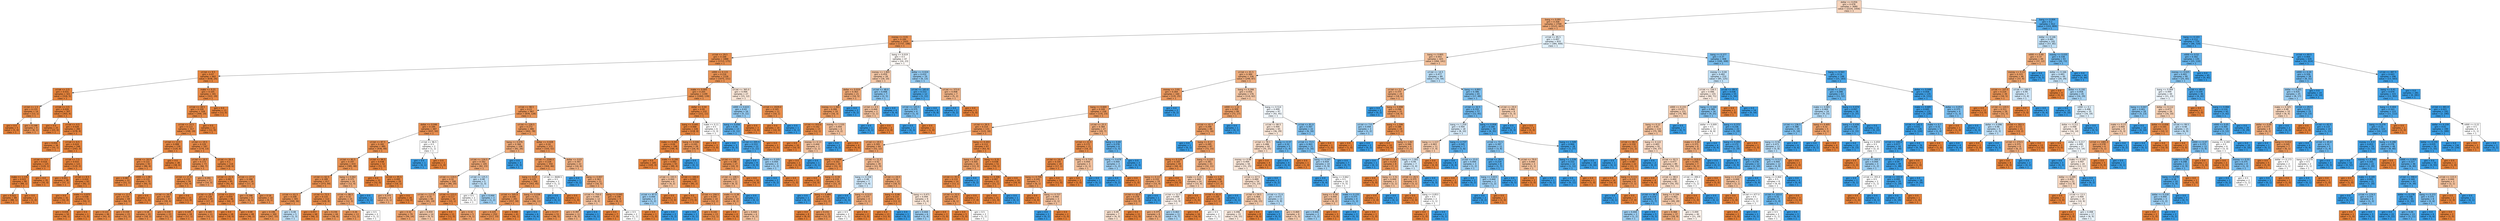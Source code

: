 digraph Tree {
node [shape=box, style="filled", color="black", fontname="helvetica"] ;
edge [fontname="helvetica"] ;
0 [label="dollar <= 0.056\ngini = 0.478\nsamples = 3680\nvalue = [2224, 1456]\nclass = 1", fillcolor="#f6d3bb"] ;
1 [label="bang <= 0.091\ngini = 0.358\nsamples = 2768\nvalue = [2121, 647]\nclass = 1", fillcolor="#eda775"] ;
0 -> 1 [labeldistance=2.5, labelangle=45, headlabel="True"] ;
2 [label="money <= 0.01\ngini = 0.184\nsamples = 1935\nvalue = [1737, 198]\nclass = 1", fillcolor="#e88f50"] ;
1 -> 2 ;
3 [label="crl.tot <= 29.5\ngini = 0.168\nsamples = 1888\nvalue = [1713, 175]\nclass = 1", fillcolor="#e88e4d"] ;
2 -> 3 ;
4 [label="crl.tot <= 9.5\ngini = 0.07\nsamples = 662\nvalue = [638, 24]\nclass = 1", fillcolor="#e68640"] ;
3 -> 4 ;
5 [label="crl.tot <= 2.5\ngini = 0.031\nsamples = 321\nvalue = [316, 5]\nclass = 1", fillcolor="#e5833c"] ;
4 -> 5 ;
6 [label="crl.tot <= 1.5\ngini = 0.133\nsamples = 14\nvalue = [13, 1]\nclass = 1", fillcolor="#e78b48"] ;
5 -> 6 ;
7 [label="gini = 0.0\nsamples = 5\nvalue = [5, 0]\nclass = 1", fillcolor="#e58139"] ;
6 -> 7 ;
8 [label="gini = 0.198\nsamples = 9\nvalue = [8, 1]\nclass = 1", fillcolor="#e89152"] ;
6 -> 8 ;
9 [label="crl.tot <= 3.5\ngini = 0.026\nsamples = 307\nvalue = [303, 4]\nclass = 1", fillcolor="#e5833c"] ;
5 -> 9 ;
10 [label="gini = 0.0\nsamples = 25\nvalue = [25, 0]\nclass = 1", fillcolor="#e58139"] ;
9 -> 10 ;
11 [label="crl.tot <= 4.5\ngini = 0.028\nsamples = 282\nvalue = [278, 4]\nclass = 1", fillcolor="#e5833c"] ;
9 -> 11 ;
12 [label="gini = 0.054\nsamples = 36\nvalue = [35, 1]\nclass = 1", fillcolor="#e6853f"] ;
11 -> 12 ;
13 [label="crl.tot <= 6.5\ngini = 0.024\nsamples = 246\nvalue = [243, 3]\nclass = 1", fillcolor="#e5833b"] ;
11 -> 13 ;
14 [label="crl.tot <= 5.5\ngini = 0.016\nsamples = 125\nvalue = [124, 1]\nclass = 1", fillcolor="#e5823b"] ;
13 -> 14 ;
15 [label="make <= 1.135\ngini = 0.022\nsamples = 90\nvalue = [89, 1]\nclass = 1", fillcolor="#e5823b"] ;
14 -> 15 ;
16 [label="gini = 0.022\nsamples = 89\nvalue = [88, 1]\nclass = 1", fillcolor="#e5823b"] ;
15 -> 16 ;
17 [label="gini = 0.0\nsamples = 1\nvalue = [1, 0]\nclass = 1", fillcolor="#e58139"] ;
15 -> 17 ;
18 [label="gini = 0.0\nsamples = 35\nvalue = [35, 0]\nclass = 1", fillcolor="#e58139"] ;
14 -> 18 ;
19 [label="crl.tot <= 7.5\ngini = 0.033\nsamples = 121\nvalue = [119, 2]\nclass = 1", fillcolor="#e5833c"] ;
13 -> 19 ;
20 [label="gini = 0.051\nsamples = 38\nvalue = [37, 1]\nclass = 1", fillcolor="#e6843e"] ;
19 -> 20 ;
21 [label="crl.tot <= 8.5\ngini = 0.024\nsamples = 83\nvalue = [82, 1]\nclass = 1", fillcolor="#e5833b"] ;
19 -> 21 ;
22 [label="gini = 0.0\nsamples = 32\nvalue = [32, 0]\nclass = 1", fillcolor="#e58139"] ;
21 -> 22 ;
23 [label="make <= 0.875\ngini = 0.038\nsamples = 51\nvalue = [50, 1]\nclass = 1", fillcolor="#e6843d"] ;
21 -> 23 ;
24 [label="gini = 0.039\nsamples = 50\nvalue = [49, 1]\nclass = 1", fillcolor="#e6843d"] ;
23 -> 24 ;
25 [label="gini = 0.0\nsamples = 1\nvalue = [1, 0]\nclass = 1", fillcolor="#e58139"] ;
23 -> 25 ;
26 [label="make <= 0.21\ngini = 0.105\nsamples = 341\nvalue = [322, 19]\nclass = 1", fillcolor="#e78845"] ;
4 -> 26 ;
27 [label="crl.tot <= 28.5\ngini = 0.109\nsamples = 328\nvalue = [309, 19]\nclass = 1", fillcolor="#e78945"] ;
26 -> 27 ;
28 [label="crl.tot <= 15.5\ngini = 0.113\nsamples = 317\nvalue = [298, 19]\nclass = 1", fillcolor="#e78946"] ;
27 -> 28 ;
29 [label="crl.tot <= 13.5\ngini = 0.088\nsamples = 130\nvalue = [124, 6]\nclass = 1", fillcolor="#e68743"] ;
28 -> 29 ;
30 [label="crl.tot <= 10.5\ngini = 0.122\nsamples = 92\nvalue = [86, 6]\nclass = 1", fillcolor="#e78a47"] ;
29 -> 30 ;
31 [label="gini = 0.087\nsamples = 22\nvalue = [21, 1]\nclass = 1", fillcolor="#e68742"] ;
30 -> 31 ;
32 [label="n000 <= 1.06\ngini = 0.133\nsamples = 70\nvalue = [65, 5]\nclass = 1", fillcolor="#e78b48"] ;
30 -> 32 ;
33 [label="crl.tot <= 12.5\ngini = 0.134\nsamples = 69\nvalue = [64, 5]\nclass = 1", fillcolor="#e78b48"] ;
32 -> 33 ;
34 [label="gini = 0.122\nsamples = 46\nvalue = [43, 3]\nclass = 1", fillcolor="#e78a47"] ;
33 -> 34 ;
35 [label="gini = 0.159\nsamples = 23\nvalue = [21, 2]\nclass = 1", fillcolor="#e78d4c"] ;
33 -> 35 ;
36 [label="gini = 0.0\nsamples = 1\nvalue = [1, 0]\nclass = 1", fillcolor="#e58139"] ;
32 -> 36 ;
37 [label="gini = 0.0\nsamples = 38\nvalue = [38, 0]\nclass = 1", fillcolor="#e58139"] ;
29 -> 37 ;
38 [label="crl.tot <= 19.5\ngini = 0.129\nsamples = 187\nvalue = [174, 13]\nclass = 1", fillcolor="#e78a48"] ;
28 -> 38 ;
39 [label="crl.tot <= 18.5\ngini = 0.173\nsamples = 73\nvalue = [66, 7]\nclass = 1", fillcolor="#e88e4e"] ;
38 -> 39 ;
40 [label="crl.tot <= 17.5\ngini = 0.133\nsamples = 56\nvalue = [52, 4]\nclass = 1", fillcolor="#e78b48"] ;
39 -> 40 ;
41 [label="crl.tot <= 16.5\ngini = 0.169\nsamples = 43\nvalue = [39, 4]\nclass = 1", fillcolor="#e88e4d"] ;
40 -> 41 ;
42 [label="gini = 0.18\nsamples = 20\nvalue = [18, 2]\nclass = 1", fillcolor="#e88f4f"] ;
41 -> 42 ;
43 [label="gini = 0.159\nsamples = 23\nvalue = [21, 2]\nclass = 1", fillcolor="#e78d4c"] ;
41 -> 43 ;
44 [label="gini = 0.0\nsamples = 13\nvalue = [13, 0]\nclass = 1", fillcolor="#e58139"] ;
40 -> 44 ;
45 [label="gini = 0.291\nsamples = 17\nvalue = [14, 3]\nclass = 1", fillcolor="#eb9c63"] ;
39 -> 45 ;
46 [label="crl.tot <= 26.5\ngini = 0.1\nsamples = 114\nvalue = [108, 6]\nclass = 1", fillcolor="#e68844"] ;
38 -> 46 ;
47 [label="crl.tot <= 21.5\ngini = 0.081\nsamples = 95\nvalue = [91, 4]\nclass = 1", fillcolor="#e68742"] ;
46 -> 47 ;
48 [label="crl.tot <= 20.5\ngini = 0.128\nsamples = 29\nvalue = [27, 2]\nclass = 1", fillcolor="#e78a48"] ;
47 -> 48 ;
49 [label="gini = 0.105\nsamples = 18\nvalue = [17, 1]\nclass = 1", fillcolor="#e78845"] ;
48 -> 49 ;
50 [label="gini = 0.165\nsamples = 11\nvalue = [10, 1]\nclass = 1", fillcolor="#e88e4d"] ;
48 -> 50 ;
51 [label="crl.tot <= 23.5\ngini = 0.059\nsamples = 66\nvalue = [64, 2]\nclass = 1", fillcolor="#e6853f"] ;
47 -> 51 ;
52 [label="gini = 0.0\nsamples = 18\nvalue = [18, 0]\nclass = 1", fillcolor="#e58139"] ;
51 -> 52 ;
53 [label="gini = 0.08\nsamples = 48\nvalue = [46, 2]\nclass = 1", fillcolor="#e68642"] ;
51 -> 53 ;
54 [label="crl.tot <= 27.5\ngini = 0.188\nsamples = 19\nvalue = [17, 2]\nclass = 1", fillcolor="#e89050"] ;
46 -> 54 ;
55 [label="gini = 0.198\nsamples = 9\nvalue = [8, 1]\nclass = 1", fillcolor="#e89152"] ;
54 -> 55 ;
56 [label="gini = 0.18\nsamples = 10\nvalue = [9, 1]\nclass = 1", fillcolor="#e88f4f"] ;
54 -> 56 ;
57 [label="gini = 0.0\nsamples = 11\nvalue = [11, 0]\nclass = 1", fillcolor="#e58139"] ;
27 -> 57 ;
58 [label="gini = 0.0\nsamples = 13\nvalue = [13, 0]\nclass = 1", fillcolor="#e58139"] ;
26 -> 58 ;
59 [label="n000 <= 0.115\ngini = 0.216\nsamples = 1226\nvalue = [1075, 151]\nclass = 1", fillcolor="#e99355"] ;
3 -> 59 ;
60 [label="make <= 0.005\ngini = 0.205\nsamples = 1199\nvalue = [1060, 139]\nclass = 1", fillcolor="#e89253"] ;
59 -> 60 ;
61 [label="crl.tot <= 98.5\ngini = 0.23\nsamples = 967\nvalue = [839, 128]\nclass = 1", fillcolor="#e99457"] ;
60 -> 61 ;
62 [label="dollar <= 0.046\ngini = 0.184\nsamples = 487\nvalue = [437, 50]\nclass = 1", fillcolor="#e88f50"] ;
61 -> 62 ;
63 [label="crl.tot <= 87.5\ngini = 0.182\nsamples = 485\nvalue = [436, 49]\nclass = 1", fillcolor="#e88f4f"] ;
62 -> 63 ;
64 [label="crl.tot <= 82.5\ngini = 0.197\nsamples = 433\nvalue = [385, 48]\nclass = 1", fillcolor="#e89152"] ;
63 -> 64 ;
65 [label="crl.tot <= 62.5\ngini = 0.189\nsamples = 417\nvalue = [373, 44]\nclass = 1", fillcolor="#e89050"] ;
64 -> 65 ;
66 [label="crl.tot <= 61.5\ngini = 0.208\nsamples = 305\nvalue = [269, 36]\nclass = 1", fillcolor="#e89253"] ;
65 -> 66 ;
67 [label="gini = 0.196\nsamples = 300\nvalue = [267, 33]\nclass = 1", fillcolor="#e89151"] ;
66 -> 67 ;
68 [label="gini = 0.48\nsamples = 5\nvalue = [2, 3]\nclass = 1", fillcolor="#bddef6"] ;
66 -> 68 ;
69 [label="crl.tot <= 73.5\ngini = 0.133\nsamples = 112\nvalue = [104, 8]\nclass = 1", fillcolor="#e78b48"] ;
65 -> 69 ;
70 [label="gini = 0.057\nsamples = 68\nvalue = [66, 2]\nclass = 1", fillcolor="#e6853f"] ;
69 -> 70 ;
71 [label="gini = 0.236\nsamples = 44\nvalue = [38, 6]\nclass = 1", fillcolor="#e99558"] ;
69 -> 71 ;
72 [label="bang <= 0.062\ngini = 0.375\nsamples = 16\nvalue = [12, 4]\nclass = 1", fillcolor="#eeab7b"] ;
64 -> 72 ;
73 [label="crl.tot <= 86.5\ngini = 0.32\nsamples = 15\nvalue = [12, 3]\nclass = 1", fillcolor="#eca06a"] ;
72 -> 73 ;
74 [label="gini = 0.26\nsamples = 13\nvalue = [11, 2]\nclass = 1", fillcolor="#ea985d"] ;
73 -> 74 ;
75 [label="gini = 0.5\nsamples = 2\nvalue = [1, 1]\nclass = 1", fillcolor="#ffffff"] ;
73 -> 75 ;
76 [label="gini = 0.0\nsamples = 1\nvalue = [0, 1]\nclass = 1", fillcolor="#399de5"] ;
72 -> 76 ;
77 [label="crl.tot <= 94.5\ngini = 0.038\nsamples = 52\nvalue = [51, 1]\nclass = 1", fillcolor="#e6833d"] ;
63 -> 77 ;
78 [label="gini = 0.0\nsamples = 32\nvalue = [32, 0]\nclass = 1", fillcolor="#e58139"] ;
77 -> 78 ;
79 [label="crl.tot <= 95.5\ngini = 0.095\nsamples = 20\nvalue = [19, 1]\nclass = 1", fillcolor="#e68843"] ;
77 -> 79 ;
80 [label="gini = 0.375\nsamples = 4\nvalue = [3, 1]\nclass = 1", fillcolor="#eeab7b"] ;
79 -> 80 ;
81 [label="gini = 0.0\nsamples = 16\nvalue = [16, 0]\nclass = 1", fillcolor="#e58139"] ;
79 -> 81 ;
82 [label="crl.tot <= 96.5\ngini = 0.5\nsamples = 2\nvalue = [1, 1]\nclass = 1", fillcolor="#ffffff"] ;
62 -> 82 ;
83 [label="gini = 0.0\nsamples = 1\nvalue = [0, 1]\nclass = 1", fillcolor="#399de5"] ;
82 -> 83 ;
84 [label="gini = 0.0\nsamples = 1\nvalue = [1, 0]\nclass = 1", fillcolor="#e58139"] ;
82 -> 84 ;
85 [label="crl.tot <= 126.5\ngini = 0.272\nsamples = 480\nvalue = [402, 78]\nclass = 1", fillcolor="#ea995f"] ;
61 -> 85 ;
86 [label="bang <= 0.076\ngini = 0.366\nsamples = 108\nvalue = [82, 26]\nclass = 1", fillcolor="#eda978"] ;
85 -> 86 ;
87 [label="crl.tot <= 124.5\ngini = 0.342\nsamples = 105\nvalue = [82, 23]\nclass = 1", fillcolor="#eca471"] ;
86 -> 87 ;
88 [label="crl.tot <= 119.5\ngini = 0.32\nsamples = 100\nvalue = [80, 20]\nclass = 1", fillcolor="#eca06a"] ;
87 -> 88 ;
89 [label="crl.tot <= 117.5\ngini = 0.35\nsamples = 84\nvalue = [65, 19]\nclass = 1", fillcolor="#eda673"] ;
88 -> 89 ;
90 [label="gini = 0.32\nsamples = 70\nvalue = [56, 14]\nclass = 1", fillcolor="#eca06a"] ;
89 -> 90 ;
91 [label="gini = 0.459\nsamples = 14\nvalue = [9, 5]\nclass = 1", fillcolor="#f3c7a7"] ;
89 -> 91 ;
92 [label="crl.tot <= 123.5\ngini = 0.117\nsamples = 16\nvalue = [15, 1]\nclass = 1", fillcolor="#e78946"] ;
88 -> 92 ;
93 [label="gini = 0.0\nsamples = 11\nvalue = [11, 0]\nclass = 1", fillcolor="#e58139"] ;
92 -> 93 ;
94 [label="gini = 0.32\nsamples = 5\nvalue = [4, 1]\nclass = 1", fillcolor="#eca06a"] ;
92 -> 94 ;
95 [label="crl.tot <= 125.5\ngini = 0.48\nsamples = 5\nvalue = [2, 3]\nclass = 1", fillcolor="#bddef6"] ;
87 -> 95 ;
96 [label="gini = 0.5\nsamples = 2\nvalue = [1, 1]\nclass = 1", fillcolor="#ffffff"] ;
95 -> 96 ;
97 [label="gini = 0.444\nsamples = 3\nvalue = [1, 2]\nclass = 1", fillcolor="#9ccef2"] ;
95 -> 97 ;
98 [label="gini = 0.0\nsamples = 3\nvalue = [0, 3]\nclass = 1", fillcolor="#399de5"] ;
86 -> 98 ;
99 [label="dollar <= 0.028\ngini = 0.24\nsamples = 372\nvalue = [320, 52]\nclass = 1", fillcolor="#e99559"] ;
85 -> 99 ;
100 [label="crl.tot <= 2590.5\ngini = 0.228\nsamples = 350\nvalue = [304, 46]\nclass = 1", fillcolor="#e99457"] ;
99 -> 100 ;
101 [label="bang <= 0.03\ngini = 0.225\nsamples = 348\nvalue = [303, 45]\nclass = 1", fillcolor="#e99456"] ;
100 -> 101 ;
102 [label="crl.tot <= 505.0\ngini = 0.206\nsamples = 291\nvalue = [257, 34]\nclass = 1", fillcolor="#e89253"] ;
101 -> 102 ;
103 [label="gini = 0.229\nsamples = 250\nvalue = [217, 33]\nclass = 1", fillcolor="#e99457"] ;
102 -> 103 ;
104 [label="gini = 0.048\nsamples = 41\nvalue = [40, 1]\nclass = 1", fillcolor="#e6843e"] ;
102 -> 104 ;
105 [label="bang <= 0.038\ngini = 0.311\nsamples = 57\nvalue = [46, 11]\nclass = 1", fillcolor="#eb9f68"] ;
101 -> 105 ;
106 [label="gini = 0.0\nsamples = 6\nvalue = [0, 6]\nclass = 1", fillcolor="#399de5"] ;
105 -> 106 ;
107 [label="gini = 0.177\nsamples = 51\nvalue = [46, 5]\nclass = 1", fillcolor="#e88f4f"] ;
105 -> 107 ;
108 [label="crl.tot <= 4608.5\ngini = 0.5\nsamples = 2\nvalue = [1, 1]\nclass = 1", fillcolor="#ffffff"] ;
100 -> 108 ;
109 [label="gini = 0.0\nsamples = 1\nvalue = [0, 1]\nclass = 1", fillcolor="#399de5"] ;
108 -> 109 ;
110 [label="gini = 0.0\nsamples = 1\nvalue = [1, 0]\nclass = 1", fillcolor="#e58139"] ;
108 -> 110 ;
111 [label="dollar <= 0.03\ngini = 0.397\nsamples = 22\nvalue = [16, 6]\nclass = 1", fillcolor="#efb083"] ;
99 -> 111 ;
112 [label="gini = 0.0\nsamples = 1\nvalue = [0, 1]\nclass = 1", fillcolor="#399de5"] ;
111 -> 112 ;
113 [label="bang <= 0.007\ngini = 0.363\nsamples = 21\nvalue = [16, 5]\nclass = 1", fillcolor="#eda877"] ;
111 -> 113 ;
114 [label="crl.tot <= 750.0\ngini = 0.444\nsamples = 12\nvalue = [8, 4]\nclass = 1", fillcolor="#f2c09c"] ;
113 -> 114 ;
115 [label="gini = 0.397\nsamples = 11\nvalue = [8, 3]\nclass = 1", fillcolor="#efb083"] ;
114 -> 115 ;
116 [label="gini = 0.0\nsamples = 1\nvalue = [0, 1]\nclass = 1", fillcolor="#399de5"] ;
114 -> 116 ;
117 [label="bang <= 0.045\ngini = 0.198\nsamples = 9\nvalue = [8, 1]\nclass = 1", fillcolor="#e89152"] ;
113 -> 117 ;
118 [label="gini = 0.0\nsamples = 7\nvalue = [7, 0]\nclass = 1", fillcolor="#e58139"] ;
117 -> 118 ;
119 [label="gini = 0.5\nsamples = 2\nvalue = [1, 1]\nclass = 1", fillcolor="#ffffff"] ;
117 -> 119 ;
120 [label="dollar <= 0.04\ngini = 0.09\nsamples = 232\nvalue = [221, 11]\nclass = 1", fillcolor="#e68743"] ;
60 -> 120 ;
121 [label="bang <= 0.045\ngini = 0.068\nsamples = 226\nvalue = [218, 8]\nclass = 1", fillcolor="#e68640"] ;
120 -> 121 ;
122 [label="make <= 0.265\ngini = 0.04\nsamples = 198\nvalue = [194, 4]\nclass = 1", fillcolor="#e6843d"] ;
121 -> 122 ;
123 [label="gini = 0.0\nsamples = 105\nvalue = [105, 0]\nclass = 1", fillcolor="#e58139"] ;
122 -> 123 ;
124 [label="make <= 0.295\ngini = 0.082\nsamples = 93\nvalue = [89, 4]\nclass = 1", fillcolor="#e68742"] ;
122 -> 124 ;
125 [label="crl.tot <= 193.5\ngini = 0.444\nsamples = 6\nvalue = [4, 2]\nclass = 1", fillcolor="#f2c09c"] ;
124 -> 125 ;
126 [label="crl.tot <= 87.0\ngini = 0.444\nsamples = 3\nvalue = [1, 2]\nclass = 1", fillcolor="#9ccef2"] ;
125 -> 126 ;
127 [label="gini = 0.0\nsamples = 1\nvalue = [1, 0]\nclass = 1", fillcolor="#e58139"] ;
126 -> 127 ;
128 [label="gini = 0.0\nsamples = 2\nvalue = [0, 2]\nclass = 1", fillcolor="#399de5"] ;
126 -> 128 ;
129 [label="gini = 0.0\nsamples = 3\nvalue = [3, 0]\nclass = 1", fillcolor="#e58139"] ;
125 -> 129 ;
130 [label="crl.tot <= 184.0\ngini = 0.045\nsamples = 87\nvalue = [85, 2]\nclass = 1", fillcolor="#e6843e"] ;
124 -> 130 ;
131 [label="gini = 0.0\nsamples = 73\nvalue = [73, 0]\nclass = 1", fillcolor="#e58139"] ;
130 -> 131 ;
132 [label="crl.tot <= 194.5\ngini = 0.245\nsamples = 14\nvalue = [12, 2]\nclass = 1", fillcolor="#e9965a"] ;
130 -> 132 ;
133 [label="gini = 0.0\nsamples = 1\nvalue = [0, 1]\nclass = 1", fillcolor="#399de5"] ;
132 -> 133 ;
134 [label="gini = 0.142\nsamples = 13\nvalue = [12, 1]\nclass = 1", fillcolor="#e78c49"] ;
132 -> 134 ;
135 [label="bang <= 0.046\ngini = 0.245\nsamples = 28\nvalue = [24, 4]\nclass = 1", fillcolor="#e9965a"] ;
121 -> 135 ;
136 [label="gini = 0.0\nsamples = 1\nvalue = [0, 1]\nclass = 1", fillcolor="#399de5"] ;
135 -> 136 ;
137 [label="crl.tot <= 111.0\ngini = 0.198\nsamples = 27\nvalue = [24, 3]\nclass = 1", fillcolor="#e89152"] ;
135 -> 137 ;
138 [label="crl.tot <= 108.5\ngini = 0.397\nsamples = 11\nvalue = [8, 3]\nclass = 1", fillcolor="#efb083"] ;
137 -> 138 ;
139 [label="make <= 0.38\ngini = 0.32\nsamples = 10\nvalue = [8, 2]\nclass = 1", fillcolor="#eca06a"] ;
138 -> 139 ;
140 [label="gini = 0.0\nsamples = 4\nvalue = [4, 0]\nclass = 1", fillcolor="#e58139"] ;
139 -> 140 ;
141 [label="gini = 0.444\nsamples = 6\nvalue = [4, 2]\nclass = 1", fillcolor="#f2c09c"] ;
139 -> 141 ;
142 [label="gini = 0.0\nsamples = 1\nvalue = [0, 1]\nclass = 1", fillcolor="#399de5"] ;
138 -> 142 ;
143 [label="gini = 0.0\nsamples = 16\nvalue = [16, 0]\nclass = 1", fillcolor="#e58139"] ;
137 -> 143 ;
144 [label="make <= 0.11\ngini = 0.5\nsamples = 6\nvalue = [3, 3]\nclass = 1", fillcolor="#ffffff"] ;
120 -> 144 ;
145 [label="gini = 0.0\nsamples = 3\nvalue = [3, 0]\nclass = 1", fillcolor="#e58139"] ;
144 -> 145 ;
146 [label="gini = 0.0\nsamples = 3\nvalue = [0, 3]\nclass = 1", fillcolor="#399de5"] ;
144 -> 146 ;
147 [label="crl.tot <= 365.0\ngini = 0.494\nsamples = 27\nvalue = [15, 12]\nclass = 1", fillcolor="#fae6d7"] ;
59 -> 147 ;
148 [label="n000 <= 0.615\ngini = 0.43\nsamples = 16\nvalue = [5, 11]\nclass = 1", fillcolor="#93caf1"] ;
147 -> 148 ;
149 [label="bang <= 0.056\ngini = 0.26\nsamples = 13\nvalue = [2, 11]\nclass = 1", fillcolor="#5dafea"] ;
148 -> 149 ;
150 [label="crl.tot <= 205.5\ngini = 0.153\nsamples = 12\nvalue = [1, 11]\nclass = 1", fillcolor="#4ba6e7"] ;
149 -> 150 ;
151 [label="gini = 0.0\nsamples = 9\nvalue = [0, 9]\nclass = 1", fillcolor="#399de5"] ;
150 -> 151 ;
152 [label="n000 <= 0.205\ngini = 0.444\nsamples = 3\nvalue = [1, 2]\nclass = 1", fillcolor="#9ccef2"] ;
150 -> 152 ;
153 [label="gini = 0.0\nsamples = 2\nvalue = [0, 2]\nclass = 1", fillcolor="#399de5"] ;
152 -> 153 ;
154 [label="gini = 0.0\nsamples = 1\nvalue = [1, 0]\nclass = 1", fillcolor="#e58139"] ;
152 -> 154 ;
155 [label="gini = 0.0\nsamples = 1\nvalue = [1, 0]\nclass = 1", fillcolor="#e58139"] ;
149 -> 155 ;
156 [label="gini = 0.0\nsamples = 3\nvalue = [3, 0]\nclass = 1", fillcolor="#e58139"] ;
148 -> 156 ;
157 [label="crl.tot <= 2029.0\ngini = 0.165\nsamples = 11\nvalue = [10, 1]\nclass = 1", fillcolor="#e88e4d"] ;
147 -> 157 ;
158 [label="gini = 0.0\nsamples = 10\nvalue = [10, 0]\nclass = 1", fillcolor="#e58139"] ;
157 -> 158 ;
159 [label="gini = 0.0\nsamples = 1\nvalue = [0, 1]\nclass = 1", fillcolor="#399de5"] ;
157 -> 159 ;
160 [label="bang <= 0.019\ngini = 0.5\nsamples = 47\nvalue = [24, 23]\nclass = 1", fillcolor="#fefaf7"] ;
2 -> 160 ;
161 [label="money <= 1.805\ngini = 0.459\nsamples = 28\nvalue = [18, 10]\nclass = 1", fillcolor="#f3c7a7"] ;
160 -> 161 ;
162 [label="dollar <= 0.019\ngini = 0.363\nsamples = 21\nvalue = [16, 5]\nclass = 1", fillcolor="#eda877"] ;
161 -> 162 ;
163 [label="money <= 1.365\ngini = 0.266\nsamples = 19\nvalue = [16, 3]\nclass = 1", fillcolor="#ea995e"] ;
162 -> 163 ;
164 [label="crl.tot <= 933.0\ngini = 0.142\nsamples = 13\nvalue = [12, 1]\nclass = 1", fillcolor="#e78c49"] ;
163 -> 164 ;
165 [label="gini = 0.0\nsamples = 10\nvalue = [10, 0]\nclass = 1", fillcolor="#e58139"] ;
164 -> 165 ;
166 [label="money <= 0.13\ngini = 0.444\nsamples = 3\nvalue = [2, 1]\nclass = 1", fillcolor="#f2c09c"] ;
164 -> 166 ;
167 [label="gini = 0.0\nsamples = 2\nvalue = [2, 0]\nclass = 1", fillcolor="#e58139"] ;
166 -> 167 ;
168 [label="gini = 0.0\nsamples = 1\nvalue = [0, 1]\nclass = 1", fillcolor="#399de5"] ;
166 -> 168 ;
169 [label="money <= 1.535\ngini = 0.444\nsamples = 6\nvalue = [4, 2]\nclass = 1", fillcolor="#f2c09c"] ;
163 -> 169 ;
170 [label="gini = 0.0\nsamples = 2\nvalue = [0, 2]\nclass = 1", fillcolor="#399de5"] ;
169 -> 170 ;
171 [label="gini = 0.0\nsamples = 4\nvalue = [4, 0]\nclass = 1", fillcolor="#e58139"] ;
169 -> 171 ;
172 [label="gini = 0.0\nsamples = 2\nvalue = [0, 2]\nclass = 1", fillcolor="#399de5"] ;
162 -> 172 ;
173 [label="crl.tot <= 48.0\ngini = 0.408\nsamples = 7\nvalue = [2, 5]\nclass = 1", fillcolor="#88c4ef"] ;
161 -> 173 ;
174 [label="crl.tot <= 4.5\ngini = 0.444\nsamples = 3\nvalue = [2, 1]\nclass = 1", fillcolor="#f2c09c"] ;
173 -> 174 ;
175 [label="gini = 0.0\nsamples = 1\nvalue = [0, 1]\nclass = 1", fillcolor="#399de5"] ;
174 -> 175 ;
176 [label="gini = 0.0\nsamples = 2\nvalue = [2, 0]\nclass = 1", fillcolor="#e58139"] ;
174 -> 176 ;
177 [label="gini = 0.0\nsamples = 4\nvalue = [0, 4]\nclass = 1", fillcolor="#399de5"] ;
173 -> 177 ;
178 [label="dollar <= 0.024\ngini = 0.432\nsamples = 19\nvalue = [6, 13]\nclass = 1", fillcolor="#94caf1"] ;
160 -> 178 ;
179 [label="crl.tot <= 183.0\ngini = 0.153\nsamples = 12\nvalue = [1, 11]\nclass = 1", fillcolor="#4ba6e7"] ;
178 -> 179 ;
180 [label="crl.tot <= 143.5\ngini = 0.375\nsamples = 4\nvalue = [1, 3]\nclass = 1", fillcolor="#7bbeee"] ;
179 -> 180 ;
181 [label="gini = 0.0\nsamples = 3\nvalue = [0, 3]\nclass = 1", fillcolor="#399de5"] ;
180 -> 181 ;
182 [label="gini = 0.0\nsamples = 1\nvalue = [1, 0]\nclass = 1", fillcolor="#e58139"] ;
180 -> 182 ;
183 [label="gini = 0.0\nsamples = 8\nvalue = [0, 8]\nclass = 1", fillcolor="#399de5"] ;
179 -> 183 ;
184 [label="crl.tot <= 373.0\ngini = 0.408\nsamples = 7\nvalue = [5, 2]\nclass = 1", fillcolor="#efb388"] ;
178 -> 184 ;
185 [label="gini = 0.0\nsamples = 2\nvalue = [0, 2]\nclass = 1", fillcolor="#399de5"] ;
184 -> 185 ;
186 [label="gini = 0.0\nsamples = 5\nvalue = [5, 0]\nclass = 1", fillcolor="#e58139"] ;
184 -> 186 ;
187 [label="crl.tot <= 85.5\ngini = 0.497\nsamples = 833\nvalue = [384, 449]\nclass = 1", fillcolor="#e2f1fb"] ;
1 -> 187 ;
188 [label="bang <= 0.805\ngini = 0.443\nsamples = 425\nvalue = [284, 141]\nclass = 1", fillcolor="#f2c09b"] ;
187 -> 188 ;
189 [label="crl.tot <= 41.5\ngini = 0.384\nsamples = 336\nvalue = [249, 87]\nclass = 1", fillcolor="#eead7e"] ;
188 -> 189 ;
190 [label="money <= 3.91\ngini = 0.264\nsamples = 160\nvalue = [135, 25]\nclass = 1", fillcolor="#ea985e"] ;
189 -> 190 ;
191 [label="bang <= 0.669\ngini = 0.249\nsamples = 158\nvalue = [135, 23]\nclass = 1", fillcolor="#e9965b"] ;
190 -> 191 ;
192 [label="crl.tot <= 26.5\ngini = 0.214\nsamples = 131\nvalue = [115, 16]\nclass = 1", fillcolor="#e99355"] ;
191 -> 192 ;
193 [label="crl.tot <= 19.5\ngini = 0.305\nsamples = 64\nvalue = [52, 12]\nclass = 1", fillcolor="#eb9e67"] ;
192 -> 193 ;
194 [label="bang <= 0.309\ngini = 0.161\nsamples = 34\nvalue = [31, 3]\nclass = 1", fillcolor="#e88d4c"] ;
193 -> 194 ;
195 [label="gini = 0.0\nsamples = 10\nvalue = [10, 0]\nclass = 1", fillcolor="#e58139"] ;
194 -> 195 ;
196 [label="bang <= 0.34\ngini = 0.219\nsamples = 24\nvalue = [21, 3]\nclass = 1", fillcolor="#e99355"] ;
194 -> 196 ;
197 [label="gini = 0.0\nsamples = 1\nvalue = [0, 1]\nclass = 1", fillcolor="#399de5"] ;
196 -> 197 ;
198 [label="bang <= 0.484\ngini = 0.159\nsamples = 23\nvalue = [21, 2]\nclass = 1", fillcolor="#e78d4c"] ;
196 -> 198 ;
199 [label="gini = 0.0\nsamples = 8\nvalue = [8, 0]\nclass = 1", fillcolor="#e58139"] ;
198 -> 199 ;
200 [label="gini = 0.231\nsamples = 15\nvalue = [13, 2]\nclass = 1", fillcolor="#e99457"] ;
198 -> 200 ;
201 [label="crl.tot <= 21.5\ngini = 0.42\nsamples = 30\nvalue = [21, 9]\nclass = 1", fillcolor="#f0b78e"] ;
193 -> 201 ;
202 [label="bang <= 0.334\ngini = 0.49\nsamples = 7\nvalue = [3, 4]\nclass = 1", fillcolor="#cee6f8"] ;
201 -> 202 ;
203 [label="gini = 0.0\nsamples = 3\nvalue = [0, 3]\nclass = 1", fillcolor="#399de5"] ;
202 -> 203 ;
204 [label="bang <= 0.513\ngini = 0.375\nsamples = 4\nvalue = [3, 1]\nclass = 1", fillcolor="#eeab7b"] ;
202 -> 204 ;
205 [label="gini = 0.5\nsamples = 2\nvalue = [1, 1]\nclass = 1", fillcolor="#ffffff"] ;
204 -> 205 ;
206 [label="gini = 0.0\nsamples = 2\nvalue = [2, 0]\nclass = 1", fillcolor="#e58139"] ;
204 -> 206 ;
207 [label="crl.tot <= 24.5\ngini = 0.34\nsamples = 23\nvalue = [18, 5]\nclass = 1", fillcolor="#eca470"] ;
201 -> 207 ;
208 [label="bang <= 0.46\ngini = 0.133\nsamples = 14\nvalue = [13, 1]\nclass = 1", fillcolor="#e78b48"] ;
207 -> 208 ;
209 [label="gini = 0.0\nsamples = 13\nvalue = [13, 0]\nclass = 1", fillcolor="#e58139"] ;
208 -> 209 ;
210 [label="gini = 0.0\nsamples = 1\nvalue = [0, 1]\nclass = 1", fillcolor="#399de5"] ;
208 -> 210 ;
211 [label="bang <= 0.471\ngini = 0.494\nsamples = 9\nvalue = [5, 4]\nclass = 1", fillcolor="#fae6d7"] ;
207 -> 211 ;
212 [label="gini = 0.444\nsamples = 6\nvalue = [2, 4]\nclass = 1", fillcolor="#9ccef2"] ;
211 -> 212 ;
213 [label="gini = 0.0\nsamples = 3\nvalue = [3, 0]\nclass = 1", fillcolor="#e58139"] ;
211 -> 213 ;
214 [label="bang <= 0.203\ngini = 0.112\nsamples = 67\nvalue = [63, 4]\nclass = 1", fillcolor="#e78946"] ;
192 -> 214 ;
215 [label="bang <= 0.19\ngini = 0.305\nsamples = 16\nvalue = [13, 3]\nclass = 1", fillcolor="#eb9e67"] ;
214 -> 215 ;
216 [label="crl.tot <= 35.5\ngini = 0.133\nsamples = 14\nvalue = [13, 1]\nclass = 1", fillcolor="#e78b48"] ;
215 -> 216 ;
217 [label="crl.tot <= 33.5\ngini = 0.245\nsamples = 7\nvalue = [6, 1]\nclass = 1", fillcolor="#e9965a"] ;
216 -> 217 ;
218 [label="gini = 0.0\nsamples = 5\nvalue = [5, 0]\nclass = 1", fillcolor="#e58139"] ;
217 -> 218 ;
219 [label="gini = 0.5\nsamples = 2\nvalue = [1, 1]\nclass = 1", fillcolor="#ffffff"] ;
217 -> 219 ;
220 [label="gini = 0.0\nsamples = 7\nvalue = [7, 0]\nclass = 1", fillcolor="#e58139"] ;
216 -> 220 ;
221 [label="gini = 0.0\nsamples = 2\nvalue = [0, 2]\nclass = 1", fillcolor="#399de5"] ;
215 -> 221 ;
222 [label="bang <= 0.31\ngini = 0.038\nsamples = 51\nvalue = [50, 1]\nclass = 1", fillcolor="#e6843d"] ;
214 -> 222 ;
223 [label="bang <= 0.306\ngini = 0.087\nsamples = 22\nvalue = [21, 1]\nclass = 1", fillcolor="#e68742"] ;
222 -> 223 ;
224 [label="gini = 0.0\nsamples = 21\nvalue = [21, 0]\nclass = 1", fillcolor="#e58139"] ;
223 -> 224 ;
225 [label="gini = 0.0\nsamples = 1\nvalue = [0, 1]\nclass = 1", fillcolor="#399de5"] ;
223 -> 225 ;
226 [label="gini = 0.0\nsamples = 29\nvalue = [29, 0]\nclass = 1", fillcolor="#e58139"] ;
222 -> 226 ;
227 [label="crl.tot <= 25.5\ngini = 0.384\nsamples = 27\nvalue = [20, 7]\nclass = 1", fillcolor="#eead7e"] ;
191 -> 227 ;
228 [label="crl.tot <= 22.5\ngini = 0.172\nsamples = 21\nvalue = [19, 2]\nclass = 1", fillcolor="#e88e4e"] ;
227 -> 228 ;
229 [label="crl.tot <= 14.0\ngini = 0.105\nsamples = 18\nvalue = [17, 1]\nclass = 1", fillcolor="#e78845"] ;
228 -> 229 ;
230 [label="bang <= 0.709\ngini = 0.245\nsamples = 7\nvalue = [6, 1]\nclass = 1", fillcolor="#e9965a"] ;
229 -> 230 ;
231 [label="gini = 0.0\nsamples = 4\nvalue = [4, 0]\nclass = 1", fillcolor="#e58139"] ;
230 -> 231 ;
232 [label="bang <= 0.727\ngini = 0.444\nsamples = 3\nvalue = [2, 1]\nclass = 1", fillcolor="#f2c09c"] ;
230 -> 232 ;
233 [label="gini = 0.0\nsamples = 1\nvalue = [0, 1]\nclass = 1", fillcolor="#399de5"] ;
232 -> 233 ;
234 [label="gini = 0.0\nsamples = 2\nvalue = [2, 0]\nclass = 1", fillcolor="#e58139"] ;
232 -> 234 ;
235 [label="gini = 0.0\nsamples = 11\nvalue = [11, 0]\nclass = 1", fillcolor="#e58139"] ;
229 -> 235 ;
236 [label="bang <= 0.719\ngini = 0.444\nsamples = 3\nvalue = [2, 1]\nclass = 1", fillcolor="#f2c09c"] ;
228 -> 236 ;
237 [label="gini = 0.0\nsamples = 2\nvalue = [2, 0]\nclass = 1", fillcolor="#e58139"] ;
236 -> 237 ;
238 [label="gini = 0.0\nsamples = 1\nvalue = [0, 1]\nclass = 1", fillcolor="#399de5"] ;
236 -> 238 ;
239 [label="bang <= 0.69\ngini = 0.278\nsamples = 6\nvalue = [1, 5]\nclass = 1", fillcolor="#61b1ea"] ;
227 -> 239 ;
240 [label="bang <= 0.678\ngini = 0.444\nsamples = 3\nvalue = [1, 2]\nclass = 1", fillcolor="#9ccef2"] ;
239 -> 240 ;
241 [label="gini = 0.0\nsamples = 2\nvalue = [0, 2]\nclass = 1", fillcolor="#399de5"] ;
240 -> 241 ;
242 [label="gini = 0.0\nsamples = 1\nvalue = [1, 0]\nclass = 1", fillcolor="#e58139"] ;
240 -> 242 ;
243 [label="gini = 0.0\nsamples = 3\nvalue = [0, 3]\nclass = 1", fillcolor="#399de5"] ;
239 -> 243 ;
244 [label="gini = 0.0\nsamples = 2\nvalue = [0, 2]\nclass = 1", fillcolor="#399de5"] ;
190 -> 244 ;
245 [label="bang <= 0.266\ngini = 0.456\nsamples = 176\nvalue = [114, 62]\nclass = 1", fillcolor="#f3c6a5"] ;
189 -> 245 ;
246 [label="n000 <= 1.12\ngini = 0.309\nsamples = 89\nvalue = [72, 17]\nclass = 1", fillcolor="#eb9f68"] ;
245 -> 246 ;
247 [label="crl.tot <= 42.5\ngini = 0.298\nsamples = 88\nvalue = [72, 16]\nclass = 1", fillcolor="#eb9d65"] ;
246 -> 247 ;
248 [label="gini = 0.0\nsamples = 1\nvalue = [0, 1]\nclass = 1", fillcolor="#399de5"] ;
247 -> 248 ;
249 [label="bang <= 0.17\ngini = 0.285\nsamples = 87\nvalue = [72, 15]\nclass = 1", fillcolor="#ea9b62"] ;
247 -> 249 ;
250 [label="bang <= 0.119\ngini = 0.165\nsamples = 44\nvalue = [40, 4]\nclass = 1", fillcolor="#e88e4d"] ;
249 -> 250 ;
251 [label="bang <= 0.117\ngini = 0.332\nsamples = 19\nvalue = [15, 4]\nclass = 1", fillcolor="#eca36e"] ;
250 -> 251 ;
252 [label="crl.tot <= 62.0\ngini = 0.278\nsamples = 18\nvalue = [15, 3]\nclass = 1", fillcolor="#ea9a61"] ;
251 -> 252 ;
253 [label="gini = 0.49\nsamples = 7\nvalue = [4, 3]\nclass = 1", fillcolor="#f8e0ce"] ;
252 -> 253 ;
254 [label="gini = 0.0\nsamples = 11\nvalue = [11, 0]\nclass = 1", fillcolor="#e58139"] ;
252 -> 254 ;
255 [label="gini = 0.0\nsamples = 1\nvalue = [0, 1]\nclass = 1", fillcolor="#399de5"] ;
251 -> 255 ;
256 [label="gini = 0.0\nsamples = 25\nvalue = [25, 0]\nclass = 1", fillcolor="#e58139"] ;
250 -> 256 ;
257 [label="bang <= 0.225\ngini = 0.381\nsamples = 43\nvalue = [32, 11]\nclass = 1", fillcolor="#eeac7d"] ;
249 -> 257 ;
258 [label="make <= 0.41\ngini = 0.469\nsamples = 24\nvalue = [15, 9]\nclass = 1", fillcolor="#f5cdb0"] ;
257 -> 258 ;
259 [label="crl.tot <= 52.5\ngini = 0.499\nsamples = 19\nvalue = [10, 9]\nclass = 1", fillcolor="#fcf2eb"] ;
258 -> 259 ;
260 [label="gini = 0.375\nsamples = 8\nvalue = [6, 2]\nclass = 1", fillcolor="#eeab7b"] ;
259 -> 260 ;
261 [label="gini = 0.463\nsamples = 11\nvalue = [4, 7]\nclass = 1", fillcolor="#aad5f4"] ;
259 -> 261 ;
262 [label="gini = 0.0\nsamples = 5\nvalue = [5, 0]\nclass = 1", fillcolor="#e58139"] ;
258 -> 262 ;
263 [label="make <= 1.51\ngini = 0.188\nsamples = 19\nvalue = [17, 2]\nclass = 1", fillcolor="#e89050"] ;
257 -> 263 ;
264 [label="crl.tot <= 81.0\ngini = 0.105\nsamples = 18\nvalue = [17, 1]\nclass = 1", fillcolor="#e78845"] ;
263 -> 264 ;
265 [label="gini = 0.0\nsamples = 16\nvalue = [16, 0]\nclass = 1", fillcolor="#e58139"] ;
264 -> 265 ;
266 [label="gini = 0.5\nsamples = 2\nvalue = [1, 1]\nclass = 1", fillcolor="#ffffff"] ;
264 -> 266 ;
267 [label="gini = 0.0\nsamples = 1\nvalue = [0, 1]\nclass = 1", fillcolor="#399de5"] ;
263 -> 267 ;
268 [label="gini = 0.0\nsamples = 1\nvalue = [0, 1]\nclass = 1", fillcolor="#399de5"] ;
246 -> 268 ;
269 [label="bang <= 0.514\ngini = 0.499\nsamples = 87\nvalue = [42, 45]\nclass = 1", fillcolor="#f2f8fd"] ;
245 -> 269 ;
270 [label="crl.tot <= 80.5\ngini = 0.494\nsamples = 65\nvalue = [36, 29]\nclass = 1", fillcolor="#fae7d9"] ;
269 -> 270 ;
271 [label="crl.tot <= 78.5\ngini = 0.486\nsamples = 60\nvalue = [35, 25]\nclass = 1", fillcolor="#f8dbc6"] ;
270 -> 271 ;
272 [label="money <= 0.98\ngini = 0.494\nsamples = 56\nvalue = [31, 25]\nclass = 1", fillcolor="#fae7d9"] ;
271 -> 272 ;
273 [label="crl.tot <= 67.5\ngini = 0.489\nsamples = 54\nvalue = [31, 23]\nclass = 1", fillcolor="#f8decc"] ;
272 -> 273 ;
274 [label="crl.tot <= 59.5\ngini = 0.464\nsamples = 41\nvalue = [26, 15]\nclass = 1", fillcolor="#f4caab"] ;
273 -> 274 ;
275 [label="gini = 0.496\nsamples = 33\nvalue = [18, 15]\nclass = 1", fillcolor="#fbeade"] ;
274 -> 275 ;
276 [label="gini = 0.0\nsamples = 8\nvalue = [8, 0]\nclass = 1", fillcolor="#e58139"] ;
274 -> 276 ;
277 [label="crl.tot <= 71.0\ngini = 0.473\nsamples = 13\nvalue = [5, 8]\nclass = 1", fillcolor="#b5daf5"] ;
273 -> 277 ;
278 [label="gini = 0.0\nsamples = 5\nvalue = [0, 5]\nclass = 1", fillcolor="#399de5"] ;
277 -> 278 ;
279 [label="gini = 0.469\nsamples = 8\nvalue = [5, 3]\nclass = 1", fillcolor="#f5cdb0"] ;
277 -> 279 ;
280 [label="gini = 0.0\nsamples = 2\nvalue = [0, 2]\nclass = 1", fillcolor="#399de5"] ;
272 -> 280 ;
281 [label="gini = 0.0\nsamples = 4\nvalue = [4, 0]\nclass = 1", fillcolor="#e58139"] ;
271 -> 281 ;
282 [label="bang <= 0.37\ngini = 0.32\nsamples = 5\nvalue = [1, 4]\nclass = 1", fillcolor="#6ab6ec"] ;
270 -> 282 ;
283 [label="gini = 0.0\nsamples = 4\nvalue = [0, 4]\nclass = 1", fillcolor="#399de5"] ;
282 -> 283 ;
284 [label="gini = 0.0\nsamples = 1\nvalue = [1, 0]\nclass = 1", fillcolor="#e58139"] ;
282 -> 284 ;
285 [label="crl.tot <= 81.0\ngini = 0.397\nsamples = 22\nvalue = [6, 16]\nclass = 1", fillcolor="#83c2ef"] ;
269 -> 285 ;
286 [label="crl.tot <= 73.5\ngini = 0.363\nsamples = 21\nvalue = [5, 16]\nclass = 1", fillcolor="#77bced"] ;
285 -> 286 ;
287 [label="bang <= 0.547\ngini = 0.459\nsamples = 14\nvalue = [5, 9]\nclass = 1", fillcolor="#a7d3f3"] ;
286 -> 287 ;
288 [label="gini = 0.0\nsamples = 4\nvalue = [0, 4]\nclass = 1", fillcolor="#399de5"] ;
287 -> 288 ;
289 [label="bang <= 0.662\ngini = 0.5\nsamples = 10\nvalue = [5, 5]\nclass = 1", fillcolor="#ffffff"] ;
287 -> 289 ;
290 [label="bang <= 0.58\ngini = 0.444\nsamples = 6\nvalue = [4, 2]\nclass = 1", fillcolor="#f2c09c"] ;
289 -> 290 ;
291 [label="gini = 0.444\nsamples = 3\nvalue = [1, 2]\nclass = 1", fillcolor="#9ccef2"] ;
290 -> 291 ;
292 [label="gini = 0.0\nsamples = 3\nvalue = [3, 0]\nclass = 1", fillcolor="#e58139"] ;
290 -> 292 ;
293 [label="make <= 0.155\ngini = 0.375\nsamples = 4\nvalue = [1, 3]\nclass = 1", fillcolor="#7bbeee"] ;
289 -> 293 ;
294 [label="gini = 0.0\nsamples = 3\nvalue = [0, 3]\nclass = 1", fillcolor="#399de5"] ;
293 -> 294 ;
295 [label="gini = 0.0\nsamples = 1\nvalue = [1, 0]\nclass = 1", fillcolor="#e58139"] ;
293 -> 295 ;
296 [label="gini = 0.0\nsamples = 7\nvalue = [0, 7]\nclass = 1", fillcolor="#399de5"] ;
286 -> 296 ;
297 [label="gini = 0.0\nsamples = 1\nvalue = [1, 0]\nclass = 1", fillcolor="#e58139"] ;
285 -> 297 ;
298 [label="crl.tot <= 14.5\ngini = 0.477\nsamples = 89\nvalue = [35, 54]\nclass = 1", fillcolor="#b9ddf6"] ;
188 -> 298 ;
299 [label="crl.tot <= 2.5\ngini = 0.375\nsamples = 24\nvalue = [18, 6]\nclass = 1", fillcolor="#eeab7b"] ;
298 -> 299 ;
300 [label="gini = 0.0\nsamples = 2\nvalue = [0, 2]\nclass = 1", fillcolor="#399de5"] ;
299 -> 300 ;
301 [label="bang <= 0.898\ngini = 0.298\nsamples = 22\nvalue = [18, 4]\nclass = 1", fillcolor="#eb9d65"] ;
299 -> 301 ;
302 [label="crl.tot <= 7.0\ngini = 0.444\nsamples = 3\nvalue = [1, 2]\nclass = 1", fillcolor="#9ccef2"] ;
301 -> 302 ;
303 [label="gini = 0.0\nsamples = 1\nvalue = [1, 0]\nclass = 1", fillcolor="#e58139"] ;
302 -> 303 ;
304 [label="gini = 0.0\nsamples = 2\nvalue = [0, 2]\nclass = 1", fillcolor="#399de5"] ;
302 -> 304 ;
305 [label="bang <= 1.596\ngini = 0.188\nsamples = 19\nvalue = [17, 2]\nclass = 1", fillcolor="#e89050"] ;
301 -> 305 ;
306 [label="gini = 0.0\nsamples = 10\nvalue = [10, 0]\nclass = 1", fillcolor="#e58139"] ;
305 -> 306 ;
307 [label="bang <= 1.82\ngini = 0.346\nsamples = 9\nvalue = [7, 2]\nclass = 1", fillcolor="#eca572"] ;
305 -> 307 ;
308 [label="gini = 0.0\nsamples = 1\nvalue = [0, 1]\nclass = 1", fillcolor="#399de5"] ;
307 -> 308 ;
309 [label="crl.tot <= 8.5\ngini = 0.219\nsamples = 8\nvalue = [7, 1]\nclass = 1", fillcolor="#e99355"] ;
307 -> 309 ;
310 [label="gini = 0.0\nsamples = 5\nvalue = [5, 0]\nclass = 1", fillcolor="#e58139"] ;
309 -> 310 ;
311 [label="bang <= 3.31\ngini = 0.444\nsamples = 3\nvalue = [2, 1]\nclass = 1", fillcolor="#f2c09c"] ;
309 -> 311 ;
312 [label="gini = 0.0\nsamples = 2\nvalue = [2, 0]\nclass = 1", fillcolor="#e58139"] ;
311 -> 312 ;
313 [label="gini = 0.0\nsamples = 1\nvalue = [0, 1]\nclass = 1", fillcolor="#399de5"] ;
311 -> 313 ;
314 [label="bang <= 4.893\ngini = 0.386\nsamples = 65\nvalue = [17, 48]\nclass = 1", fillcolor="#7fc0ee"] ;
298 -> 314 ;
315 [label="crl.tot <= 32.5\ngini = 0.332\nsamples = 57\nvalue = [12, 45]\nclass = 1", fillcolor="#6eb7ec"] ;
314 -> 315 ;
316 [label="bang <= 1.259\ngini = 0.494\nsamples = 18\nvalue = [8, 10]\nclass = 1", fillcolor="#d7ebfa"] ;
315 -> 316 ;
317 [label="bang <= 1.117\ngini = 0.463\nsamples = 11\nvalue = [7, 4]\nclass = 1", fillcolor="#f4c9aa"] ;
316 -> 317 ;
318 [label="bang <= 1.001\ngini = 0.49\nsamples = 7\nvalue = [3, 4]\nclass = 1", fillcolor="#cee6f8"] ;
317 -> 318 ;
319 [label="crl.tot <= 26.5\ngini = 0.375\nsamples = 4\nvalue = [3, 1]\nclass = 1", fillcolor="#eeab7b"] ;
318 -> 319 ;
320 [label="gini = 0.0\nsamples = 2\nvalue = [2, 0]\nclass = 1", fillcolor="#e58139"] ;
319 -> 320 ;
321 [label="bang <= 0.853\ngini = 0.5\nsamples = 2\nvalue = [1, 1]\nclass = 1", fillcolor="#ffffff"] ;
319 -> 321 ;
322 [label="gini = 0.0\nsamples = 1\nvalue = [1, 0]\nclass = 1", fillcolor="#e58139"] ;
321 -> 322 ;
323 [label="gini = 0.0\nsamples = 1\nvalue = [0, 1]\nclass = 1", fillcolor="#399de5"] ;
321 -> 323 ;
324 [label="gini = 0.0\nsamples = 3\nvalue = [0, 3]\nclass = 1", fillcolor="#399de5"] ;
318 -> 324 ;
325 [label="gini = 0.0\nsamples = 4\nvalue = [4, 0]\nclass = 1", fillcolor="#e58139"] ;
317 -> 325 ;
326 [label="bang <= 2.737\ngini = 0.245\nsamples = 7\nvalue = [1, 6]\nclass = 1", fillcolor="#5aade9"] ;
316 -> 326 ;
327 [label="gini = 0.0\nsamples = 4\nvalue = [0, 4]\nclass = 1", fillcolor="#399de5"] ;
326 -> 327 ;
328 [label="crl.tot <= 23.0\ngini = 0.444\nsamples = 3\nvalue = [1, 2]\nclass = 1", fillcolor="#9ccef2"] ;
326 -> 328 ;
329 [label="gini = 0.0\nsamples = 1\nvalue = [1, 0]\nclass = 1", fillcolor="#e58139"] ;
328 -> 329 ;
330 [label="gini = 0.0\nsamples = 2\nvalue = [0, 2]\nclass = 1", fillcolor="#399de5"] ;
328 -> 330 ;
331 [label="bang <= 0.958\ngini = 0.184\nsamples = 39\nvalue = [4, 35]\nclass = 1", fillcolor="#50a8e8"] ;
315 -> 331 ;
332 [label="crl.tot <= 72.5\ngini = 0.397\nsamples = 11\nvalue = [3, 8]\nclass = 1", fillcolor="#83c2ef"] ;
331 -> 332 ;
333 [label="crl.tot <= 39.5\ngini = 0.219\nsamples = 8\nvalue = [1, 7]\nclass = 1", fillcolor="#55abe9"] ;
332 -> 333 ;
334 [label="bang <= 0.815\ngini = 0.444\nsamples = 3\nvalue = [1, 2]\nclass = 1", fillcolor="#9ccef2"] ;
333 -> 334 ;
335 [label="gini = 0.0\nsamples = 2\nvalue = [0, 2]\nclass = 1", fillcolor="#399de5"] ;
334 -> 335 ;
336 [label="gini = 0.0\nsamples = 1\nvalue = [1, 0]\nclass = 1", fillcolor="#e58139"] ;
334 -> 336 ;
337 [label="gini = 0.0\nsamples = 5\nvalue = [0, 5]\nclass = 1", fillcolor="#399de5"] ;
333 -> 337 ;
338 [label="crl.tot <= 79.0\ngini = 0.444\nsamples = 3\nvalue = [2, 1]\nclass = 1", fillcolor="#f2c09c"] ;
332 -> 338 ;
339 [label="gini = 0.0\nsamples = 2\nvalue = [2, 0]\nclass = 1", fillcolor="#e58139"] ;
338 -> 339 ;
340 [label="gini = 0.0\nsamples = 1\nvalue = [0, 1]\nclass = 1", fillcolor="#399de5"] ;
338 -> 340 ;
341 [label="bang <= 1.549\ngini = 0.069\nsamples = 28\nvalue = [1, 27]\nclass = 1", fillcolor="#40a1e6"] ;
331 -> 341 ;
342 [label="bang <= 1.539\ngini = 0.153\nsamples = 12\nvalue = [1, 11]\nclass = 1", fillcolor="#4ba6e7"] ;
341 -> 342 ;
343 [label="gini = 0.0\nsamples = 11\nvalue = [0, 11]\nclass = 1", fillcolor="#399de5"] ;
342 -> 343 ;
344 [label="gini = 0.0\nsamples = 1\nvalue = [1, 0]\nclass = 1", fillcolor="#e58139"] ;
342 -> 344 ;
345 [label="gini = 0.0\nsamples = 16\nvalue = [0, 16]\nclass = 1", fillcolor="#399de5"] ;
341 -> 345 ;
346 [label="crl.tot <= 29.0\ngini = 0.469\nsamples = 8\nvalue = [5, 3]\nclass = 1", fillcolor="#f5cdb0"] ;
314 -> 346 ;
347 [label="gini = 0.0\nsamples = 3\nvalue = [0, 3]\nclass = 1", fillcolor="#399de5"] ;
346 -> 347 ;
348 [label="gini = 0.0\nsamples = 5\nvalue = [5, 0]\nclass = 1", fillcolor="#e58139"] ;
346 -> 348 ;
349 [label="bang <= 0.377\ngini = 0.37\nsamples = 408\nvalue = [100, 308]\nclass = 1", fillcolor="#79bded"] ;
187 -> 349 ;
350 [label="money <= 0.04\ngini = 0.482\nsamples = 210\nvalue = [85, 125]\nclass = 1", fillcolor="#c0e0f7"] ;
349 -> 350 ;
351 [label="crl.tot <= 336.5\ngini = 0.496\nsamples = 155\nvalue = [84, 71]\nclass = 1", fillcolor="#fbebe0"] ;
350 -> 351 ;
352 [label="n000 <= 0.155\ngini = 0.471\nsamples = 121\nvalue = [75, 46]\nclass = 1", fillcolor="#f5ceb2"] ;
351 -> 352 ;
353 [label="bang <= 0.12\ngini = 0.45\nsamples = 114\nvalue = [75, 39]\nclass = 1", fillcolor="#f3c3a0"] ;
352 -> 353 ;
354 [label="crl.tot <= 86.5\ngini = 0.159\nsamples = 23\nvalue = [21, 2]\nclass = 1", fillcolor="#e78d4c"] ;
353 -> 354 ;
355 [label="gini = 0.0\nsamples = 1\nvalue = [0, 1]\nclass = 1", fillcolor="#399de5"] ;
354 -> 355 ;
356 [label="bang <= 0.109\ngini = 0.087\nsamples = 22\nvalue = [21, 1]\nclass = 1", fillcolor="#e68742"] ;
354 -> 356 ;
357 [label="gini = 0.0\nsamples = 14\nvalue = [14, 0]\nclass = 1", fillcolor="#e58139"] ;
356 -> 357 ;
358 [label="bang <= 0.111\ngini = 0.219\nsamples = 8\nvalue = [7, 1]\nclass = 1", fillcolor="#e99355"] ;
356 -> 358 ;
359 [label="gini = 0.0\nsamples = 1\nvalue = [0, 1]\nclass = 1", fillcolor="#399de5"] ;
358 -> 359 ;
360 [label="gini = 0.0\nsamples = 7\nvalue = [7, 0]\nclass = 1", fillcolor="#e58139"] ;
358 -> 360 ;
361 [label="bang <= 0.122\ngini = 0.483\nsamples = 91\nvalue = [54, 37]\nclass = 1", fillcolor="#f7d7c1"] ;
353 -> 361 ;
362 [label="gini = 0.0\nsamples = 2\nvalue = [0, 2]\nclass = 1", fillcolor="#399de5"] ;
361 -> 362 ;
363 [label="crl.tot <= 92.5\ngini = 0.477\nsamples = 89\nvalue = [54, 35]\nclass = 1", fillcolor="#f6d3b9"] ;
361 -> 363 ;
364 [label="gini = 0.0\nsamples = 4\nvalue = [4, 0]\nclass = 1", fillcolor="#e58139"] ;
363 -> 364 ;
365 [label="crl.tot <= 98.0\ngini = 0.484\nsamples = 85\nvalue = [50, 35]\nclass = 1", fillcolor="#f7d9c4"] ;
363 -> 365 ;
366 [label="crl.tot <= 94.5\ngini = 0.219\nsamples = 8\nvalue = [1, 7]\nclass = 1", fillcolor="#55abe9"] ;
365 -> 366 ;
367 [label="gini = 0.444\nsamples = 3\nvalue = [1, 2]\nclass = 1", fillcolor="#9ccef2"] ;
366 -> 367 ;
368 [label="gini = 0.0\nsamples = 5\nvalue = [0, 5]\nclass = 1", fillcolor="#399de5"] ;
366 -> 368 ;
369 [label="bang <= 0.194\ngini = 0.463\nsamples = 77\nvalue = [49, 28]\nclass = 1", fillcolor="#f4c9aa"] ;
365 -> 369 ;
370 [label="gini = 0.368\nsamples = 37\nvalue = [28, 9]\nclass = 1", fillcolor="#edaa79"] ;
369 -> 370 ;
371 [label="gini = 0.499\nsamples = 40\nvalue = [21, 19]\nclass = 1", fillcolor="#fdf3ec"] ;
369 -> 371 ;
372 [label="gini = 0.0\nsamples = 7\nvalue = [0, 7]\nclass = 1", fillcolor="#399de5"] ;
352 -> 372 ;
373 [label="bang <= 0.164\ngini = 0.389\nsamples = 34\nvalue = [9, 25]\nclass = 1", fillcolor="#80c0ee"] ;
351 -> 373 ;
374 [label="dollar <= 0.009\ngini = 0.5\nsamples = 12\nvalue = [6, 6]\nclass = 1", fillcolor="#ffffff"] ;
373 -> 374 ;
375 [label="make <= 0.49\ngini = 0.375\nsamples = 8\nvalue = [6, 2]\nclass = 1", fillcolor="#eeab7b"] ;
374 -> 375 ;
376 [label="crl.tot <= 619.0\ngini = 0.245\nsamples = 7\nvalue = [6, 1]\nclass = 1", fillcolor="#e9965a"] ;
375 -> 376 ;
377 [label="crl.tot <= 490.0\ngini = 0.5\nsamples = 2\nvalue = [1, 1]\nclass = 1", fillcolor="#ffffff"] ;
376 -> 377 ;
378 [label="gini = 0.0\nsamples = 1\nvalue = [1, 0]\nclass = 1", fillcolor="#e58139"] ;
377 -> 378 ;
379 [label="gini = 0.0\nsamples = 1\nvalue = [0, 1]\nclass = 1", fillcolor="#399de5"] ;
377 -> 379 ;
380 [label="gini = 0.0\nsamples = 5\nvalue = [5, 0]\nclass = 1", fillcolor="#e58139"] ;
376 -> 380 ;
381 [label="gini = 0.0\nsamples = 1\nvalue = [0, 1]\nclass = 1", fillcolor="#399de5"] ;
375 -> 381 ;
382 [label="gini = 0.0\nsamples = 4\nvalue = [0, 4]\nclass = 1", fillcolor="#399de5"] ;
374 -> 382 ;
383 [label="bang <= 0.372\ngini = 0.236\nsamples = 22\nvalue = [3, 19]\nclass = 1", fillcolor="#58ace9"] ;
373 -> 383 ;
384 [label="bang <= 0.205\ngini = 0.172\nsamples = 21\nvalue = [2, 19]\nclass = 1", fillcolor="#4ea7e8"] ;
383 -> 384 ;
385 [label="gini = 0.0\nsamples = 9\nvalue = [0, 9]\nclass = 1", fillcolor="#399de5"] ;
384 -> 385 ;
386 [label="bang <= 0.241\ngini = 0.278\nsamples = 12\nvalue = [2, 10]\nclass = 1", fillcolor="#61b1ea"] ;
384 -> 386 ;
387 [label="bang <= 0.211\ngini = 0.444\nsamples = 3\nvalue = [2, 1]\nclass = 1", fillcolor="#f2c09c"] ;
386 -> 387 ;
388 [label="gini = 0.0\nsamples = 1\nvalue = [1, 0]\nclass = 1", fillcolor="#e58139"] ;
387 -> 388 ;
389 [label="crl.tot <= 477.0\ngini = 0.5\nsamples = 2\nvalue = [1, 1]\nclass = 1", fillcolor="#ffffff"] ;
387 -> 389 ;
390 [label="gini = 0.0\nsamples = 1\nvalue = [1, 0]\nclass = 1", fillcolor="#e58139"] ;
389 -> 390 ;
391 [label="gini = 0.0\nsamples = 1\nvalue = [0, 1]\nclass = 1", fillcolor="#399de5"] ;
389 -> 391 ;
392 [label="gini = 0.0\nsamples = 9\nvalue = [0, 9]\nclass = 1", fillcolor="#399de5"] ;
386 -> 392 ;
393 [label="gini = 0.0\nsamples = 1\nvalue = [1, 0]\nclass = 1", fillcolor="#e58139"] ;
383 -> 393 ;
394 [label="crl.tot <= 89.5\ngini = 0.036\nsamples = 55\nvalue = [1, 54]\nclass = 1", fillcolor="#3d9fe5"] ;
350 -> 394 ;
395 [label="gini = 0.0\nsamples = 1\nvalue = [1, 0]\nclass = 1", fillcolor="#e58139"] ;
394 -> 395 ;
396 [label="gini = 0.0\nsamples = 54\nvalue = [0, 54]\nclass = 1", fillcolor="#399de5"] ;
394 -> 396 ;
397 [label="bang <= 0.563\ngini = 0.14\nsamples = 198\nvalue = [15, 183]\nclass = 1", fillcolor="#49a5e7"] ;
349 -> 397 ;
398 [label="crl.tot <= 173.5\ngini = 0.288\nsamples = 63\nvalue = [11, 52]\nclass = 1", fillcolor="#63b2ea"] ;
397 -> 398 ;
399 [label="make <= 0.065\ngini = 0.469\nsamples = 24\nvalue = [9, 15]\nclass = 1", fillcolor="#b0d8f5"] ;
398 -> 399 ;
400 [label="crl.tot <= 136.5\ngini = 0.388\nsamples = 19\nvalue = [5, 14]\nclass = 1", fillcolor="#80c0ee"] ;
399 -> 400 ;
401 [label="bang <= 0.56\ngini = 0.473\nsamples = 13\nvalue = [5, 8]\nclass = 1", fillcolor="#b5daf5"] ;
400 -> 401 ;
402 [label="bang <= 0.511\ngini = 0.444\nsamples = 12\nvalue = [4, 8]\nclass = 1", fillcolor="#9ccef2"] ;
401 -> 402 ;
403 [label="bang <= 0.464\ngini = 0.5\nsamples = 8\nvalue = [4, 4]\nclass = 1", fillcolor="#ffffff"] ;
402 -> 403 ;
404 [label="crl.tot <= 103.0\ngini = 0.32\nsamples = 5\nvalue = [1, 4]\nclass = 1", fillcolor="#6ab6ec"] ;
403 -> 404 ;
405 [label="gini = 0.5\nsamples = 2\nvalue = [1, 1]\nclass = 1", fillcolor="#ffffff"] ;
404 -> 405 ;
406 [label="gini = 0.0\nsamples = 3\nvalue = [0, 3]\nclass = 1", fillcolor="#399de5"] ;
404 -> 406 ;
407 [label="gini = 0.0\nsamples = 3\nvalue = [3, 0]\nclass = 1", fillcolor="#e58139"] ;
403 -> 407 ;
408 [label="gini = 0.0\nsamples = 4\nvalue = [0, 4]\nclass = 1", fillcolor="#399de5"] ;
402 -> 408 ;
409 [label="gini = 0.0\nsamples = 1\nvalue = [1, 0]\nclass = 1", fillcolor="#e58139"] ;
401 -> 409 ;
410 [label="gini = 0.0\nsamples = 6\nvalue = [0, 6]\nclass = 1", fillcolor="#399de5"] ;
400 -> 410 ;
411 [label="bang <= 0.405\ngini = 0.32\nsamples = 5\nvalue = [4, 1]\nclass = 1", fillcolor="#eca06a"] ;
399 -> 411 ;
412 [label="gini = 0.0\nsamples = 1\nvalue = [0, 1]\nclass = 1", fillcolor="#399de5"] ;
411 -> 412 ;
413 [label="gini = 0.0\nsamples = 4\nvalue = [4, 0]\nclass = 1", fillcolor="#e58139"] ;
411 -> 413 ;
414 [label="bang <= 0.474\ngini = 0.097\nsamples = 39\nvalue = [2, 37]\nclass = 1", fillcolor="#44a2e6"] ;
398 -> 414 ;
415 [label="bang <= 0.436\ngini = 0.208\nsamples = 17\nvalue = [2, 15]\nclass = 1", fillcolor="#53aae8"] ;
414 -> 415 ;
416 [label="gini = 0.0\nsamples = 13\nvalue = [0, 13]\nclass = 1", fillcolor="#399de5"] ;
415 -> 416 ;
417 [label="bang <= 0.459\ngini = 0.5\nsamples = 4\nvalue = [2, 2]\nclass = 1", fillcolor="#ffffff"] ;
415 -> 417 ;
418 [label="gini = 0.0\nsamples = 1\nvalue = [1, 0]\nclass = 1", fillcolor="#e58139"] ;
417 -> 418 ;
419 [label="crl.tot <= 260.5\ngini = 0.444\nsamples = 3\nvalue = [1, 2]\nclass = 1", fillcolor="#9ccef2"] ;
417 -> 419 ;
420 [label="gini = 0.0\nsamples = 1\nvalue = [0, 1]\nclass = 1", fillcolor="#399de5"] ;
419 -> 420 ;
421 [label="crl.tot <= 355.0\ngini = 0.5\nsamples = 2\nvalue = [1, 1]\nclass = 1", fillcolor="#ffffff"] ;
419 -> 421 ;
422 [label="gini = 0.0\nsamples = 1\nvalue = [1, 0]\nclass = 1", fillcolor="#e58139"] ;
421 -> 422 ;
423 [label="gini = 0.0\nsamples = 1\nvalue = [0, 1]\nclass = 1", fillcolor="#399de5"] ;
421 -> 423 ;
424 [label="gini = 0.0\nsamples = 22\nvalue = [0, 22]\nclass = 1", fillcolor="#399de5"] ;
414 -> 424 ;
425 [label="dollar <= 0.048\ngini = 0.058\nsamples = 135\nvalue = [4, 131]\nclass = 1", fillcolor="#3fa0e6"] ;
397 -> 425 ;
426 [label="make <= 0.685\ngini = 0.045\nsamples = 131\nvalue = [3, 128]\nclass = 1", fillcolor="#3e9fe6"] ;
425 -> 426 ;
427 [label="crl.tot <= 142.5\ngini = 0.031\nsamples = 126\nvalue = [2, 124]\nclass = 1", fillcolor="#3c9fe5"] ;
426 -> 427 ;
428 [label="crl.tot <= 140.0\ngini = 0.077\nsamples = 50\nvalue = [2, 48]\nclass = 1", fillcolor="#41a1e6"] ;
427 -> 428 ;
429 [label="crl.tot <= 104.0\ngini = 0.04\nsamples = 49\nvalue = [1, 48]\nclass = 1", fillcolor="#3d9fe6"] ;
428 -> 429 ;
430 [label="crl.tot <= 102.0\ngini = 0.095\nsamples = 20\nvalue = [1, 19]\nclass = 1", fillcolor="#43a2e6"] ;
429 -> 430 ;
431 [label="gini = 0.0\nsamples = 19\nvalue = [0, 19]\nclass = 1", fillcolor="#399de5"] ;
430 -> 431 ;
432 [label="gini = 0.0\nsamples = 1\nvalue = [1, 0]\nclass = 1", fillcolor="#e58139"] ;
430 -> 432 ;
433 [label="gini = 0.0\nsamples = 29\nvalue = [0, 29]\nclass = 1", fillcolor="#399de5"] ;
429 -> 433 ;
434 [label="gini = 0.0\nsamples = 1\nvalue = [1, 0]\nclass = 1", fillcolor="#e58139"] ;
428 -> 434 ;
435 [label="gini = 0.0\nsamples = 76\nvalue = [0, 76]\nclass = 1", fillcolor="#399de5"] ;
427 -> 435 ;
436 [label="make <= 0.7\ngini = 0.32\nsamples = 5\nvalue = [1, 4]\nclass = 1", fillcolor="#6ab6ec"] ;
426 -> 436 ;
437 [label="gini = 0.0\nsamples = 1\nvalue = [1, 0]\nclass = 1", fillcolor="#e58139"] ;
436 -> 437 ;
438 [label="gini = 0.0\nsamples = 4\nvalue = [0, 4]\nclass = 1", fillcolor="#399de5"] ;
436 -> 438 ;
439 [label="dollar <= 0.053\ngini = 0.375\nsamples = 4\nvalue = [1, 3]\nclass = 1", fillcolor="#7bbeee"] ;
425 -> 439 ;
440 [label="gini = 0.0\nsamples = 1\nvalue = [1, 0]\nclass = 1", fillcolor="#e58139"] ;
439 -> 440 ;
441 [label="gini = 0.0\nsamples = 3\nvalue = [0, 3]\nclass = 1", fillcolor="#399de5"] ;
439 -> 441 ;
442 [label="bang <= 0.004\ngini = 0.2\nsamples = 912\nvalue = [103, 809]\nclass = 1", fillcolor="#52a9e8"] ;
0 -> 442 [labeldistance=2.5, labelangle=-45, headlabel="False"] ;
443 [label="dollar <= 0.146\ngini = 0.481\nsamples = 142\nvalue = [57, 85]\nclass = 1", fillcolor="#bedff6"] ;
442 -> 443 ;
444 [label="n000 <= 0.49\ngini = 0.37\nsamples = 49\nvalue = [37, 12]\nclass = 1", fillcolor="#edaa79"] ;
443 -> 444 ;
445 [label="money <= 0.13\ngini = 0.315\nsamples = 46\nvalue = [37, 9]\nclass = 1", fillcolor="#eba069"] ;
444 -> 445 ;
446 [label="crl.tot <= 107.5\ngini = 0.224\nsamples = 39\nvalue = [34, 5]\nclass = 1", fillcolor="#e99456"] ;
445 -> 446 ;
447 [label="gini = 0.0\nsamples = 13\nvalue = [13, 0]\nclass = 1", fillcolor="#e58139"] ;
446 -> 447 ;
448 [label="crl.tot <= 120.5\ngini = 0.311\nsamples = 26\nvalue = [21, 5]\nclass = 1", fillcolor="#eb9f68"] ;
446 -> 448 ;
449 [label="dollar <= 0.096\ngini = 0.48\nsamples = 5\nvalue = [2, 3]\nclass = 1", fillcolor="#bddef6"] ;
448 -> 449 ;
450 [label="gini = 0.0\nsamples = 2\nvalue = [2, 0]\nclass = 1", fillcolor="#e58139"] ;
449 -> 450 ;
451 [label="gini = 0.0\nsamples = 3\nvalue = [0, 3]\nclass = 1", fillcolor="#399de5"] ;
449 -> 451 ;
452 [label="crl.tot <= 302.5\ngini = 0.172\nsamples = 21\nvalue = [19, 2]\nclass = 1", fillcolor="#e88e4e"] ;
448 -> 452 ;
453 [label="crl.tot <= 274.5\ngini = 0.375\nsamples = 8\nvalue = [6, 2]\nclass = 1", fillcolor="#eeab7b"] ;
452 -> 453 ;
454 [label="gini = 0.0\nsamples = 6\nvalue = [6, 0]\nclass = 1", fillcolor="#e58139"] ;
453 -> 454 ;
455 [label="gini = 0.0\nsamples = 2\nvalue = [0, 2]\nclass = 1", fillcolor="#399de5"] ;
453 -> 455 ;
456 [label="gini = 0.0\nsamples = 13\nvalue = [13, 0]\nclass = 1", fillcolor="#e58139"] ;
452 -> 456 ;
457 [label="crl.tot <= 189.5\ngini = 0.49\nsamples = 7\nvalue = [3, 4]\nclass = 1", fillcolor="#cee6f8"] ;
445 -> 457 ;
458 [label="gini = 0.0\nsamples = 3\nvalue = [3, 0]\nclass = 1", fillcolor="#e58139"] ;
457 -> 458 ;
459 [label="gini = 0.0\nsamples = 4\nvalue = [0, 4]\nclass = 1", fillcolor="#399de5"] ;
457 -> 459 ;
460 [label="gini = 0.0\nsamples = 3\nvalue = [0, 3]\nclass = 1", fillcolor="#399de5"] ;
444 -> 460 ;
461 [label="money <= 0.035\ngini = 0.338\nsamples = 93\nvalue = [20, 73]\nclass = 1", fillcolor="#6fb8ec"] ;
443 -> 461 ;
462 [label="dollar <= 0.166\ngini = 0.483\nsamples = 49\nvalue = [20, 29]\nclass = 1", fillcolor="#c2e1f7"] ;
461 -> 462 ;
463 [label="gini = 0.0\nsamples = 4\nvalue = [4, 0]\nclass = 1", fillcolor="#e58139"] ;
462 -> 463 ;
464 [label="dollar <= 0.192\ngini = 0.458\nsamples = 45\nvalue = [16, 29]\nclass = 1", fillcolor="#a6d3f3"] ;
462 -> 464 ;
465 [label="gini = 0.0\nsamples = 10\nvalue = [0, 10]\nclass = 1", fillcolor="#399de5"] ;
464 -> 465 ;
466 [label="n000 <= 0.1\ngini = 0.496\nsamples = 35\nvalue = [16, 19]\nclass = 1", fillcolor="#e0f0fb"] ;
464 -> 466 ;
467 [label="dollar <= 0.211\ngini = 0.498\nsamples = 30\nvalue = [16, 14]\nclass = 1", fillcolor="#fcefe6"] ;
466 -> 467 ;
468 [label="gini = 0.0\nsamples = 3\nvalue = [3, 0]\nclass = 1", fillcolor="#e58139"] ;
467 -> 468 ;
469 [label="dollar <= 0.217\ngini = 0.499\nsamples = 27\nvalue = [13, 14]\nclass = 1", fillcolor="#f1f8fd"] ;
467 -> 469 ;
470 [label="gini = 0.0\nsamples = 3\nvalue = [0, 3]\nclass = 1", fillcolor="#399de5"] ;
469 -> 470 ;
471 [label="make <= 0.145\ngini = 0.497\nsamples = 24\nvalue = [13, 11]\nclass = 1", fillcolor="#fbece1"] ;
469 -> 471 ;
472 [label="dollar <= 0.289\ngini = 0.483\nsamples = 22\nvalue = [13, 9]\nclass = 1", fillcolor="#f7d8c2"] ;
471 -> 472 ;
473 [label="gini = 0.0\nsamples = 3\nvalue = [3, 0]\nclass = 1", fillcolor="#e58139"] ;
472 -> 473 ;
474 [label="crl.tot <= 13.5\ngini = 0.499\nsamples = 19\nvalue = [10, 9]\nclass = 1", fillcolor="#fcf2eb"] ;
472 -> 474 ;
475 [label="gini = 0.0\nsamples = 2\nvalue = [2, 0]\nclass = 1", fillcolor="#e58139"] ;
474 -> 475 ;
476 [label="gini = 0.498\nsamples = 17\nvalue = [8, 9]\nclass = 1", fillcolor="#e9f4fc"] ;
474 -> 476 ;
477 [label="gini = 0.0\nsamples = 2\nvalue = [0, 2]\nclass = 1", fillcolor="#399de5"] ;
471 -> 477 ;
478 [label="gini = 0.0\nsamples = 5\nvalue = [0, 5]\nclass = 1", fillcolor="#399de5"] ;
466 -> 478 ;
479 [label="gini = 0.0\nsamples = 44\nvalue = [0, 44]\nclass = 1", fillcolor="#399de5"] ;
461 -> 479 ;
480 [label="bang <= 0.143\ngini = 0.112\nsamples = 770\nvalue = [46, 724]\nclass = 1", fillcolor="#46a3e7"] ;
442 -> 480 ;
481 [label="n000 <= 0.52\ngini = 0.302\nsamples = 135\nvalue = [25, 110]\nclass = 1", fillcolor="#66b3eb"] ;
480 -> 481 ;
482 [label="money <= 0.025\ngini = 0.401\nsamples = 90\nvalue = [25, 65]\nclass = 1", fillcolor="#85c3ef"] ;
481 -> 482 ;
483 [label="bang <= 0.069\ngini = 0.499\nsamples = 44\nvalue = [21, 23]\nclass = 1", fillcolor="#eef6fd"] ;
482 -> 483 ;
484 [label="bang <= 0.047\ngini = 0.401\nsamples = 18\nvalue = [5, 13]\nclass = 1", fillcolor="#85c3ef"] ;
483 -> 484 ;
485 [label="make <= 0.23\ngini = 0.469\nsamples = 8\nvalue = [5, 3]\nclass = 1", fillcolor="#f5cdb0"] ;
484 -> 485 ;
486 [label="crl.tot <= 1481.5\ngini = 0.278\nsamples = 6\nvalue = [5, 1]\nclass = 1", fillcolor="#ea9a61"] ;
485 -> 486 ;
487 [label="gini = 0.0\nsamples = 5\nvalue = [5, 0]\nclass = 1", fillcolor="#e58139"] ;
486 -> 487 ;
488 [label="gini = 0.0\nsamples = 1\nvalue = [0, 1]\nclass = 1", fillcolor="#399de5"] ;
486 -> 488 ;
489 [label="gini = 0.0\nsamples = 2\nvalue = [0, 2]\nclass = 1", fillcolor="#399de5"] ;
485 -> 489 ;
490 [label="gini = 0.0\nsamples = 10\nvalue = [0, 10]\nclass = 1", fillcolor="#399de5"] ;
484 -> 490 ;
491 [label="dollar <= 0.112\ngini = 0.473\nsamples = 26\nvalue = [16, 10]\nclass = 1", fillcolor="#f5d0b5"] ;
483 -> 491 ;
492 [label="dollar <= 0.058\ngini = 0.165\nsamples = 11\nvalue = [10, 1]\nclass = 1", fillcolor="#e88e4d"] ;
491 -> 492 ;
493 [label="gini = 0.0\nsamples = 1\nvalue = [0, 1]\nclass = 1", fillcolor="#399de5"] ;
492 -> 493 ;
494 [label="gini = 0.0\nsamples = 10\nvalue = [10, 0]\nclass = 1", fillcolor="#e58139"] ;
492 -> 494 ;
495 [label="crl.tot <= 99.5\ngini = 0.48\nsamples = 15\nvalue = [6, 9]\nclass = 1", fillcolor="#bddef6"] ;
491 -> 495 ;
496 [label="gini = 0.0\nsamples = 3\nvalue = [3, 0]\nclass = 1", fillcolor="#e58139"] ;
495 -> 496 ;
497 [label="n000 <= 0.47\ngini = 0.375\nsamples = 12\nvalue = [3, 9]\nclass = 1", fillcolor="#7bbeee"] ;
495 -> 497 ;
498 [label="make <= 0.28\ngini = 0.298\nsamples = 11\nvalue = [2, 9]\nclass = 1", fillcolor="#65b3eb"] ;
497 -> 498 ;
499 [label="bang <= 0.079\ngini = 0.18\nsamples = 10\nvalue = [1, 9]\nclass = 1", fillcolor="#4fa8e8"] ;
498 -> 499 ;
500 [label="dollar <= 0.218\ngini = 0.444\nsamples = 3\nvalue = [1, 2]\nclass = 1", fillcolor="#9ccef2"] ;
499 -> 500 ;
501 [label="gini = 0.0\nsamples = 1\nvalue = [1, 0]\nclass = 1", fillcolor="#e58139"] ;
500 -> 501 ;
502 [label="gini = 0.0\nsamples = 2\nvalue = [0, 2]\nclass = 1", fillcolor="#399de5"] ;
500 -> 502 ;
503 [label="gini = 0.0\nsamples = 7\nvalue = [0, 7]\nclass = 1", fillcolor="#399de5"] ;
499 -> 503 ;
504 [label="gini = 0.0\nsamples = 1\nvalue = [1, 0]\nclass = 1", fillcolor="#e58139"] ;
498 -> 504 ;
505 [label="gini = 0.0\nsamples = 1\nvalue = [1, 0]\nclass = 1", fillcolor="#e58139"] ;
497 -> 505 ;
506 [label="crl.tot <= 48.0\ngini = 0.159\nsamples = 46\nvalue = [4, 42]\nclass = 1", fillcolor="#4ca6e7"] ;
482 -> 506 ;
507 [label="gini = 0.0\nsamples = 1\nvalue = [1, 0]\nclass = 1", fillcolor="#e58139"] ;
506 -> 507 ;
508 [label="bang <= 0.066\ngini = 0.124\nsamples = 45\nvalue = [3, 42]\nclass = 1", fillcolor="#47a4e7"] ;
506 -> 508 ;
509 [label="n000 <= 0.05\ngini = 0.305\nsamples = 16\nvalue = [3, 13]\nclass = 1", fillcolor="#67b4eb"] ;
508 -> 509 ;
510 [label="money <= 0.265\ngini = 0.5\nsamples = 6\nvalue = [3, 3]\nclass = 1", fillcolor="#ffffff"] ;
509 -> 510 ;
511 [label="gini = 0.0\nsamples = 2\nvalue = [2, 0]\nclass = 1", fillcolor="#e58139"] ;
510 -> 511 ;
512 [label="money <= 0.55\ngini = 0.375\nsamples = 4\nvalue = [1, 3]\nclass = 1", fillcolor="#7bbeee"] ;
510 -> 512 ;
513 [label="gini = 0.0\nsamples = 2\nvalue = [0, 2]\nclass = 1", fillcolor="#399de5"] ;
512 -> 513 ;
514 [label="gini = 0.5\nsamples = 2\nvalue = [1, 1]\nclass = 1", fillcolor="#ffffff"] ;
512 -> 514 ;
515 [label="gini = 0.0\nsamples = 10\nvalue = [0, 10]\nclass = 1", fillcolor="#399de5"] ;
509 -> 515 ;
516 [label="gini = 0.0\nsamples = 29\nvalue = [0, 29]\nclass = 1", fillcolor="#399de5"] ;
508 -> 516 ;
517 [label="gini = 0.0\nsamples = 45\nvalue = [0, 45]\nclass = 1", fillcolor="#399de5"] ;
481 -> 517 ;
518 [label="crl.tot <= 60.5\ngini = 0.064\nsamples = 635\nvalue = [21, 614]\nclass = 1", fillcolor="#40a0e6"] ;
480 -> 518 ;
519 [label="n000 <= 0.24\ngini = 0.326\nsamples = 39\nvalue = [8, 31]\nclass = 1", fillcolor="#6cb6ec"] ;
518 -> 519 ;
520 [label="dollar <= 0.201\ngini = 0.435\nsamples = 25\nvalue = [8, 17]\nclass = 1", fillcolor="#96cbf1"] ;
519 -> 520 ;
521 [label="make <= 0.325\ngini = 0.48\nsamples = 10\nvalue = [6, 4]\nclass = 1", fillcolor="#f6d5bd"] ;
520 -> 521 ;
522 [label="dollar <= 0.09\ngini = 0.375\nsamples = 8\nvalue = [6, 2]\nclass = 1", fillcolor="#eeab7b"] ;
521 -> 522 ;
523 [label="gini = 0.0\nsamples = 1\nvalue = [0, 1]\nclass = 1", fillcolor="#399de5"] ;
522 -> 523 ;
524 [label="bang <= 0.412\ngini = 0.245\nsamples = 7\nvalue = [6, 1]\nclass = 1", fillcolor="#e9965a"] ;
522 -> 524 ;
525 [label="gini = 0.0\nsamples = 5\nvalue = [5, 0]\nclass = 1", fillcolor="#e58139"] ;
524 -> 525 ;
526 [label="dollar <= 0.173\ngini = 0.5\nsamples = 2\nvalue = [1, 1]\nclass = 1", fillcolor="#ffffff"] ;
524 -> 526 ;
527 [label="gini = 0.0\nsamples = 1\nvalue = [0, 1]\nclass = 1", fillcolor="#399de5"] ;
526 -> 527 ;
528 [label="gini = 0.0\nsamples = 1\nvalue = [1, 0]\nclass = 1", fillcolor="#e58139"] ;
526 -> 528 ;
529 [label="gini = 0.0\nsamples = 2\nvalue = [0, 2]\nclass = 1", fillcolor="#399de5"] ;
521 -> 529 ;
530 [label="crl.tot <= 29.5\ngini = 0.231\nsamples = 15\nvalue = [2, 13]\nclass = 1", fillcolor="#57ace9"] ;
520 -> 530 ;
531 [label="gini = 0.0\nsamples = 1\nvalue = [1, 0]\nclass = 1", fillcolor="#e58139"] ;
530 -> 531 ;
532 [label="crl.tot <= 42.5\ngini = 0.133\nsamples = 14\nvalue = [1, 13]\nclass = 1", fillcolor="#48a5e7"] ;
530 -> 532 ;
533 [label="gini = 0.0\nsamples = 9\nvalue = [0, 9]\nclass = 1", fillcolor="#399de5"] ;
532 -> 533 ;
534 [label="crl.tot <= 45.0\ngini = 0.32\nsamples = 5\nvalue = [1, 4]\nclass = 1", fillcolor="#6ab6ec"] ;
532 -> 534 ;
535 [label="bang <= 0.279\ngini = 0.5\nsamples = 2\nvalue = [1, 1]\nclass = 1", fillcolor="#ffffff"] ;
534 -> 535 ;
536 [label="gini = 0.0\nsamples = 1\nvalue = [0, 1]\nclass = 1", fillcolor="#399de5"] ;
535 -> 536 ;
537 [label="gini = 0.0\nsamples = 1\nvalue = [1, 0]\nclass = 1", fillcolor="#e58139"] ;
535 -> 537 ;
538 [label="gini = 0.0\nsamples = 3\nvalue = [0, 3]\nclass = 1", fillcolor="#399de5"] ;
534 -> 538 ;
539 [label="gini = 0.0\nsamples = 14\nvalue = [0, 14]\nclass = 1", fillcolor="#399de5"] ;
519 -> 539 ;
540 [label="crl.tot <= 487.5\ngini = 0.043\nsamples = 596\nvalue = [13, 583]\nclass = 1", fillcolor="#3d9fe6"] ;
518 -> 540 ;
541 [label="bang <= 0.41\ngini = 0.079\nsamples = 315\nvalue = [13, 302]\nclass = 1", fillcolor="#42a1e6"] ;
540 -> 541 ;
542 [label="bang <= 0.404\ngini = 0.163\nsamples = 123\nvalue = [11, 112]\nclass = 1", fillcolor="#4ca7e8"] ;
541 -> 542 ;
543 [label="bang <= 0.279\ngini = 0.15\nsamples = 122\nvalue = [10, 112]\nclass = 1", fillcolor="#4ba6e7"] ;
542 -> 543 ;
544 [label="money <= 0.3\ngini = 0.053\nsamples = 74\nvalue = [2, 72]\nclass = 1", fillcolor="#3ea0e6"] ;
543 -> 544 ;
545 [label="gini = 0.0\nsamples = 52\nvalue = [0, 52]\nclass = 1", fillcolor="#399de5"] ;
544 -> 545 ;
546 [label="money <= 0.345\ngini = 0.165\nsamples = 22\nvalue = [2, 20]\nclass = 1", fillcolor="#4da7e8"] ;
544 -> 546 ;
547 [label="gini = 0.0\nsamples = 1\nvalue = [1, 0]\nclass = 1", fillcolor="#e58139"] ;
546 -> 547 ;
548 [label="make <= 0.185\ngini = 0.091\nsamples = 21\nvalue = [1, 20]\nclass = 1", fillcolor="#43a2e6"] ;
546 -> 548 ;
549 [label="gini = 0.0\nsamples = 17\nvalue = [0, 17]\nclass = 1", fillcolor="#399de5"] ;
548 -> 549 ;
550 [label="crl.tot <= 174.5\ngini = 0.375\nsamples = 4\nvalue = [1, 3]\nclass = 1", fillcolor="#7bbeee"] ;
548 -> 550 ;
551 [label="gini = 0.0\nsamples = 1\nvalue = [1, 0]\nclass = 1", fillcolor="#e58139"] ;
550 -> 551 ;
552 [label="gini = 0.0\nsamples = 3\nvalue = [0, 3]\nclass = 1", fillcolor="#399de5"] ;
550 -> 552 ;
553 [label="bang <= 0.286\ngini = 0.278\nsamples = 48\nvalue = [8, 40]\nclass = 1", fillcolor="#61b1ea"] ;
543 -> 553 ;
554 [label="gini = 0.0\nsamples = 2\nvalue = [2, 0]\nclass = 1", fillcolor="#e58139"] ;
553 -> 554 ;
555 [label="n000 <= 0.955\ngini = 0.227\nsamples = 46\nvalue = [6, 40]\nclass = 1", fillcolor="#57ace9"] ;
553 -> 555 ;
556 [label="crl.tot <= 398.0\ngini = 0.169\nsamples = 43\nvalue = [4, 39]\nclass = 1", fillcolor="#4da7e8"] ;
555 -> 556 ;
557 [label="dollar <= 0.178\ngini = 0.108\nsamples = 35\nvalue = [2, 33]\nclass = 1", fillcolor="#45a3e7"] ;
556 -> 557 ;
558 [label="gini = 0.0\nsamples = 22\nvalue = [0, 22]\nclass = 1", fillcolor="#399de5"] ;
557 -> 558 ;
559 [label="gini = 0.26\nsamples = 13\nvalue = [2, 11]\nclass = 1", fillcolor="#5dafea"] ;
557 -> 559 ;
560 [label="bang <= 0.372\ngini = 0.375\nsamples = 8\nvalue = [2, 6]\nclass = 1", fillcolor="#7bbeee"] ;
556 -> 560 ;
561 [label="gini = 0.0\nsamples = 6\nvalue = [0, 6]\nclass = 1", fillcolor="#399de5"] ;
560 -> 561 ;
562 [label="gini = 0.0\nsamples = 2\nvalue = [2, 0]\nclass = 1", fillcolor="#e58139"] ;
560 -> 562 ;
563 [label="crl.tot <= 115.5\ngini = 0.444\nsamples = 3\nvalue = [2, 1]\nclass = 1", fillcolor="#f2c09c"] ;
555 -> 563 ;
564 [label="gini = 0.0\nsamples = 2\nvalue = [2, 0]\nclass = 1", fillcolor="#e58139"] ;
563 -> 564 ;
565 [label="gini = 0.0\nsamples = 1\nvalue = [0, 1]\nclass = 1", fillcolor="#399de5"] ;
563 -> 565 ;
566 [label="gini = 0.0\nsamples = 1\nvalue = [1, 0]\nclass = 1", fillcolor="#e58139"] ;
542 -> 566 ;
567 [label="crl.tot <= 481.0\ngini = 0.021\nsamples = 192\nvalue = [2, 190]\nclass = 1", fillcolor="#3b9ee5"] ;
541 -> 567 ;
568 [label="dollar <= 0.159\ngini = 0.01\nsamples = 190\nvalue = [1, 189]\nclass = 1", fillcolor="#3a9ee5"] ;
567 -> 568 ;
569 [label="dollar <= 0.155\ngini = 0.035\nsamples = 56\nvalue = [1, 55]\nclass = 1", fillcolor="#3d9fe5"] ;
568 -> 569 ;
570 [label="gini = 0.0\nsamples = 55\nvalue = [0, 55]\nclass = 1", fillcolor="#399de5"] ;
569 -> 570 ;
571 [label="gini = 0.0\nsamples = 1\nvalue = [1, 0]\nclass = 1", fillcolor="#e58139"] ;
569 -> 571 ;
572 [label="gini = 0.0\nsamples = 134\nvalue = [0, 134]\nclass = 1", fillcolor="#399de5"] ;
568 -> 572 ;
573 [label="n000 <= 0.22\ngini = 0.5\nsamples = 2\nvalue = [1, 1]\nclass = 1", fillcolor="#ffffff"] ;
567 -> 573 ;
574 [label="gini = 0.0\nsamples = 1\nvalue = [1, 0]\nclass = 1", fillcolor="#e58139"] ;
573 -> 574 ;
575 [label="gini = 0.0\nsamples = 1\nvalue = [0, 1]\nclass = 1", fillcolor="#399de5"] ;
573 -> 575 ;
576 [label="gini = 0.0\nsamples = 281\nvalue = [0, 281]\nclass = 1", fillcolor="#399de5"] ;
540 -> 576 ;
}